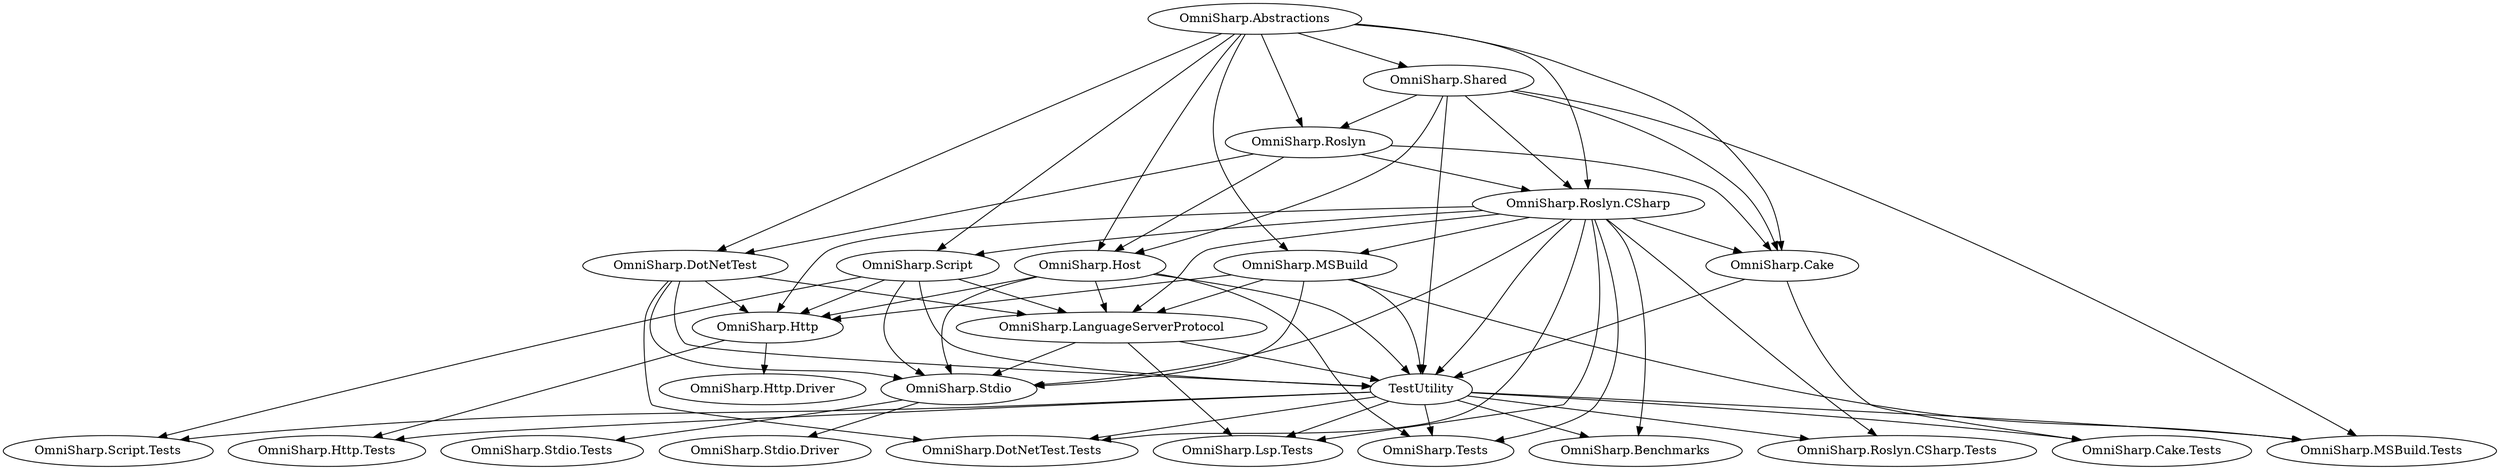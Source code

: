 digraph G {
0 [label="OmniSharp.Tests"];
1 [label="OmniSharp.Stdio"];
2 [label="OmniSharp.Stdio.Tests"];
3 [label="OmniSharp.Abstractions"];
4 [label="OmniSharp.Roslyn.CSharp"];
5 [label="OmniSharp.Roslyn"];
6 [label="OmniSharp.MSBuild"];
7 [label="OmniSharp.Script"];
8 [label="OmniSharp.MSBuild.Tests"];
9 [label="OmniSharp.Roslyn.CSharp.Tests"];
10 [label="OmniSharp.Host"];
11 [label="TestUtility"];
12 [label="OmniSharp.DotNetTest"];
13 [label="OmniSharp.DotNetTest.Tests"];
14 [label="OmniSharp.Http"];
15 [label="OmniSharp.Http.Tests"];
16 [label="OmniSharp.LanguageServerProtocol"];
17 [label="OmniSharp.Cake"];
18 [label="OmniSharp.Cake.Tests"];
19 [label="OmniSharp.Http.Driver"];
20 [label="OmniSharp.Stdio.Driver"];
21 [label="OmniSharp.Script.Tests"];
22 [label="OmniSharp.Shared"];
23 [label="OmniSharp.Lsp.Tests"];
24 [label="OmniSharp.Benchmarks"];
1 -> 2;
1 -> 20;
3 -> 5;
3 -> 10;
3 -> 22;
3 -> 17;
3 -> 6;
3 -> 7;
3 -> 12;
3 -> 4;
4 -> 0;
4 -> 16;
4 -> 17;
4 -> 6;
4 -> 1;
4 -> 13;
4 -> 7;
4 -> 14;
4 -> 11;
4 -> 9;
4 -> 23;
4 -> 24;
5 -> 10;
5 -> 17;
5 -> 12;
5 -> 4;
6 -> 8;
6 -> 16;
6 -> 1;
6 -> 14;
6 -> 11;
7 -> 16;
7 -> 21;
7 -> 1;
7 -> 14;
7 -> 11;
10 -> 0;
10 -> 16;
10 -> 1;
10 -> 14;
10 -> 11;
11 -> 0;
11 -> 15;
11 -> 8;
11 -> 21;
11 -> 13;
11 -> 18;
11 -> 9;
11 -> 23;
11 -> 24;
12 -> 16;
12 -> 1;
12 -> 13;
12 -> 14;
12 -> 11;
14 -> 15;
14 -> 19;
16 -> 1;
16 -> 11;
16 -> 23;
17 -> 18;
17 -> 11;
22 -> 5;
22 -> 10;
22 -> 8;
22 -> 17;
22 -> 11;
22 -> 4;
}